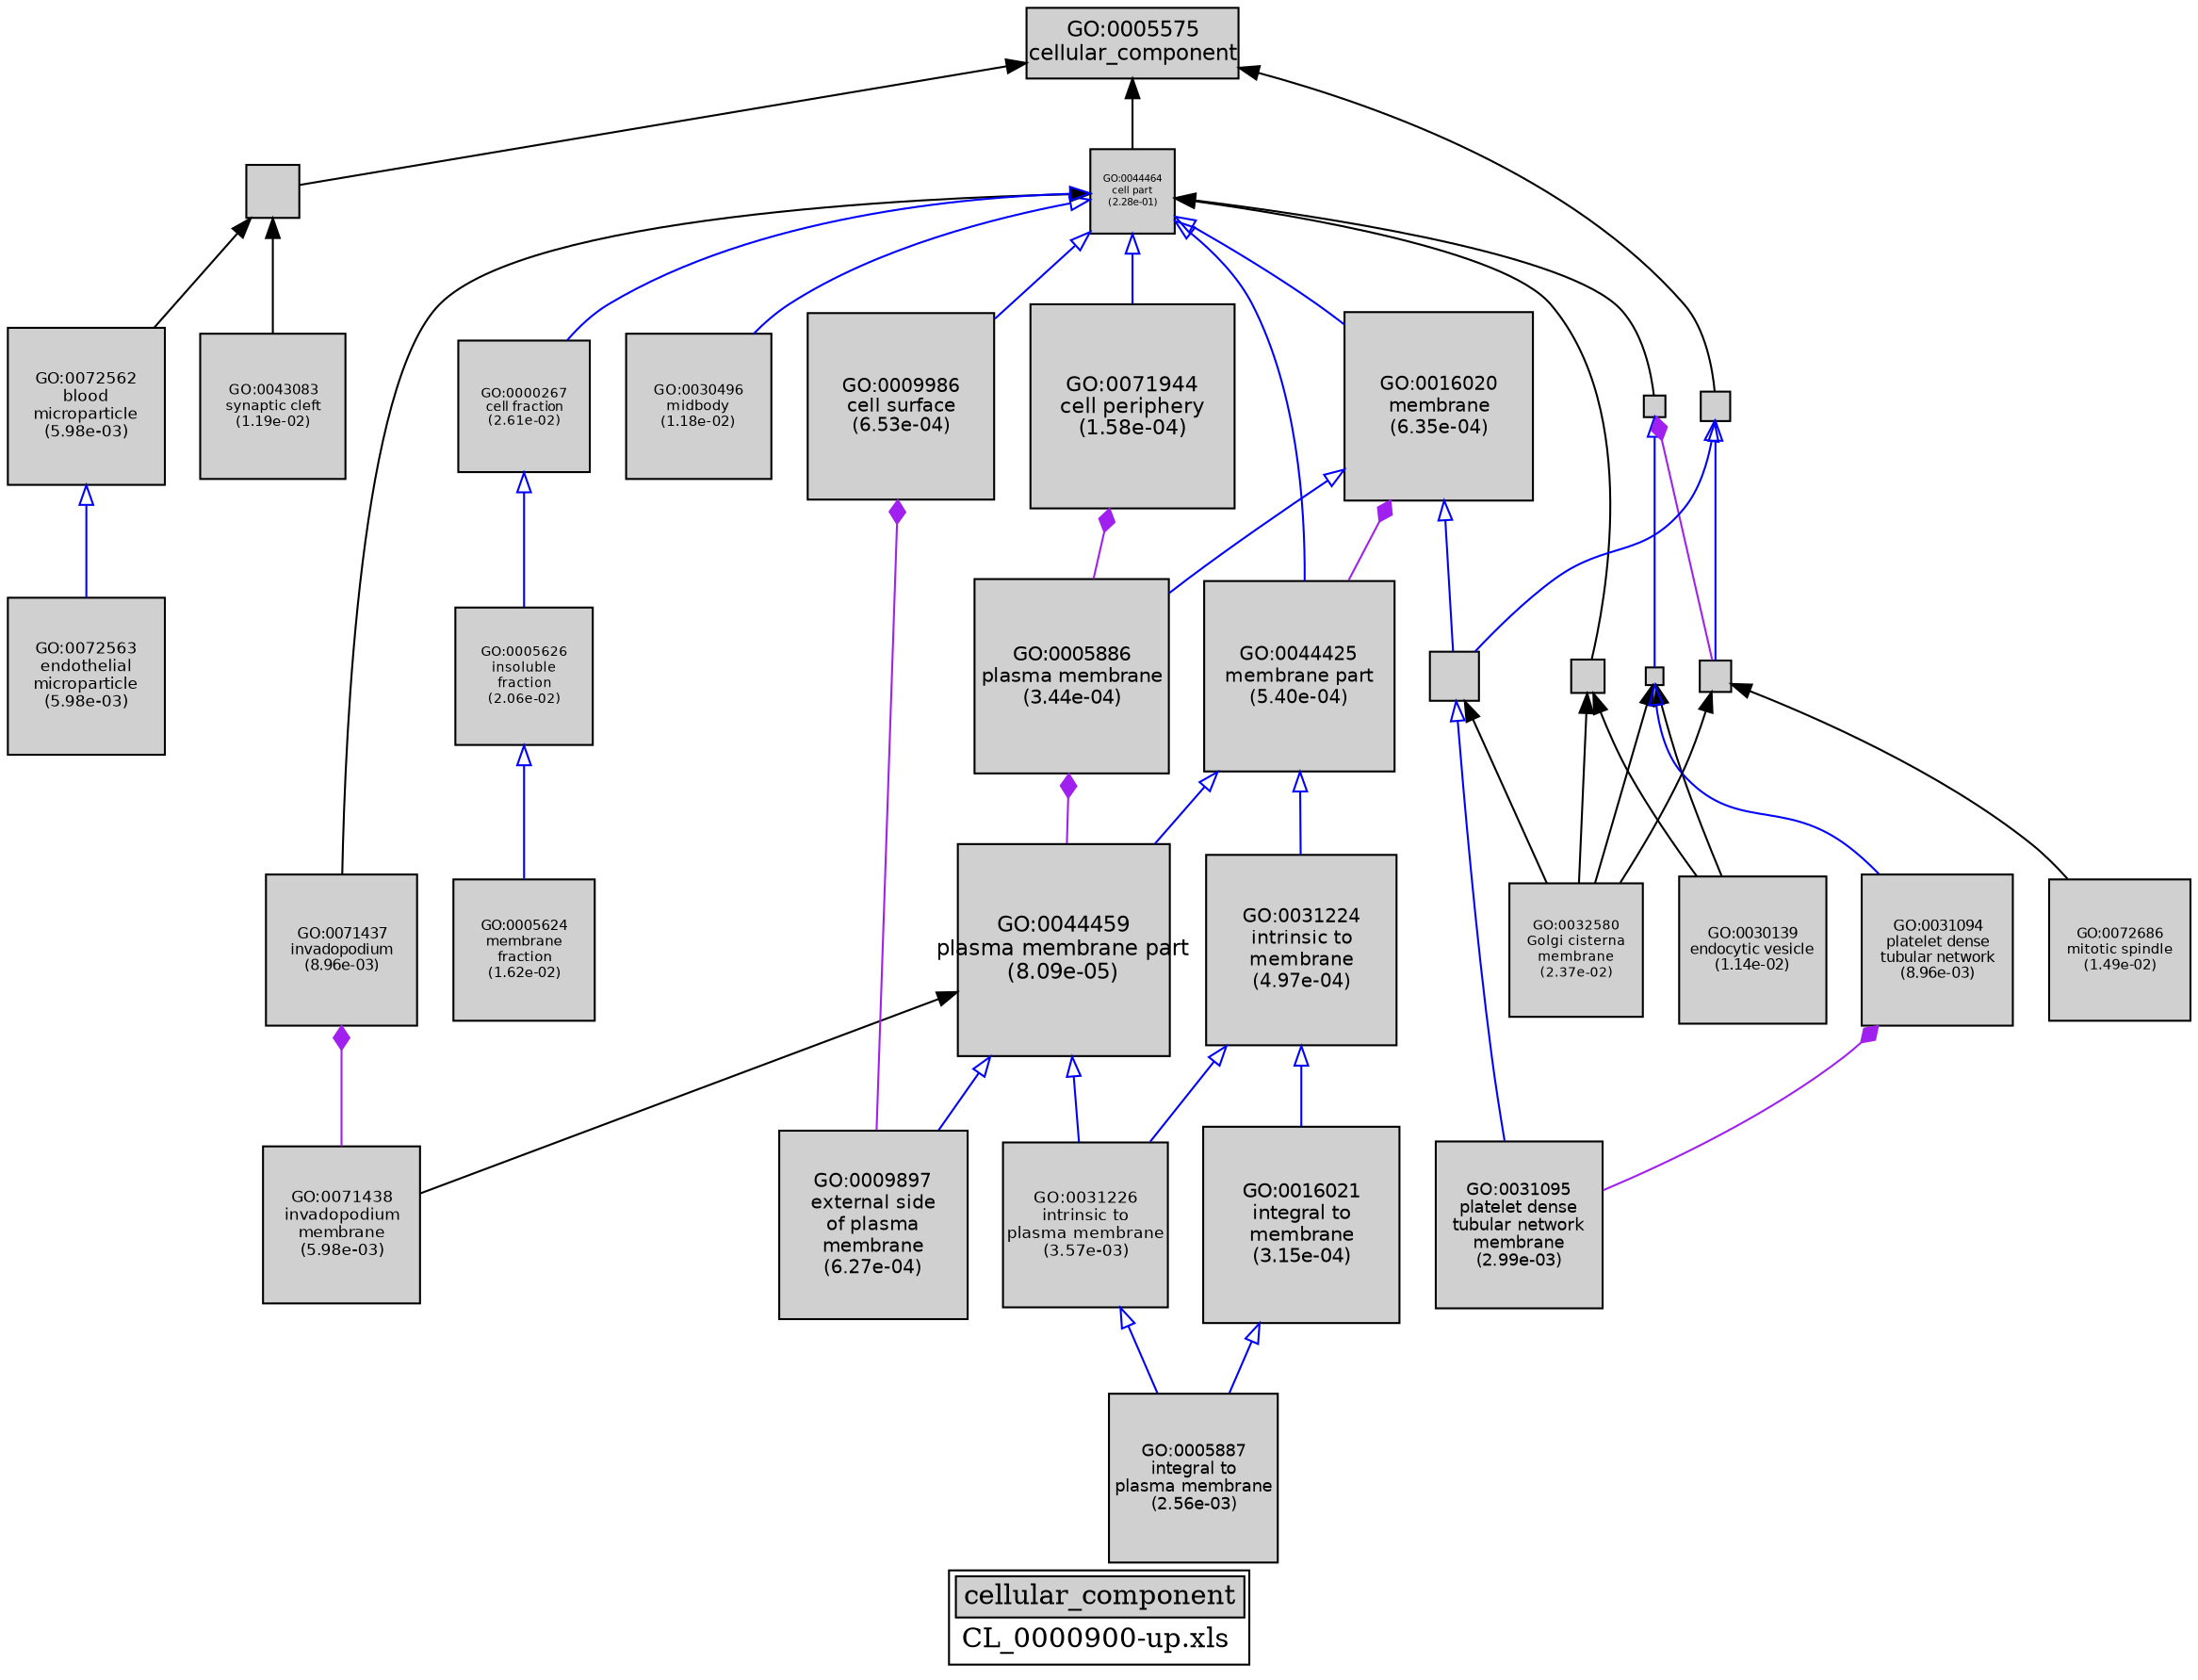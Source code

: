 digraph "cellular_component" {
graph [ bgcolor = "#FFFFFF", label = <<TABLE COLOR="black" BGCOLOR="white"><TR><TD COLSPAN="2" BGCOLOR="#D0D0D0"><FONT COLOR="black">cellular_component</FONT></TD></TR><TR><TD BORDER="0">CL_0000900-up.xls</TD></TR></TABLE>> ];
node [ fontname = "Helvetica" ];

subgraph "nodes" {

node [ style = "filled", fixedsize = "true", width = 1, shape = "box", fontsize = 9, fillcolor = "#D0D0D0", fontcolor = "black", color = "black" ];

"GO:0005624" [ URL = "#GO:0005624", label = <<TABLE BORDER="0"><TR><TD>GO:0005624<BR/>membrane<BR/>fraction<BR/>(1.62e-02)</TD></TR></TABLE>>, width = 0.994695686356, shape = "box", fontsize = 7.16180894176, height = 0.994695686356 ];
"GO:0031224" [ URL = "#GO:0031224", label = <<TABLE BORDER="0"><TR><TD>GO:0031224<BR/>intrinsic to<BR/>membrane<BR/>(4.97e-04)</TD></TR></TABLE>>, width = 1.34845551314, shape = "box", fontsize = 9.7088796946, height = 1.34845551314 ];
"GO:0072686" [ URL = "#GO:0072686", label = <<TABLE BORDER="0"><TR><TD>GO:0072686<BR/>mitotic spindle<BR/>(1.49e-02)</TD></TR></TABLE>>, width = 1.00513742211, shape = "box", fontsize = 7.23698943922, height = 1.00513742211 ];
"GO:0005887" [ URL = "#GO:0005887", label = <<TABLE BORDER="0"><TR><TD>GO:0005887<BR/>integral to<BR/>plasma membrane<BR/>(2.56e-03)</TD></TR></TABLE>>, width = 1.19536793489, shape = "box", fontsize = 8.60664913119, height = 1.19536793489 ];
"GO:0043229" [ URL = "#GO:0043229", label = "", width = 0.146579808008, shape = "box", height = 0.146579808008 ];
"GO:0043083" [ URL = "#GO:0043083", label = <<TABLE BORDER="0"><TR><TD>GO:0043083<BR/>synaptic cleft<BR/>(1.19e-02)</TD></TR></TABLE>>, width = 1.03101990026, shape = "box", fontsize = 7.42334328189, height = 1.03101990026 ];
"GO:0044459" [ URL = "#GO:0044459", label = <<TABLE BORDER="0"><TR><TD>GO:0044459<BR/>plasma membrane part<BR/>(8.09e-05)</TD></TR></TABLE>>, width = 1.5, shape = "box", fontsize = 10.8, height = 1.5 ];
"GO:0030496" [ URL = "#GO:0030496", label = <<TABLE BORDER="0"><TR><TD>GO:0030496<BR/>midbody<BR/>(1.18e-02)</TD></TR></TABLE>>, width = 1.03238961829, shape = "box", fontsize = 7.43320525169, height = 1.03238961829 ];
"GO:0031226" [ URL = "#GO:0031226", label = <<TABLE BORDER="0"><TR><TD>GO:0031226<BR/>intrinsic to<BR/>plasma membrane<BR/>(3.57e-03)</TD></TR></TABLE>>, width = 1.1617182615, shape = "box", fontsize = 8.36437148283, height = 1.1617182615 ];
"GO:0016021" [ URL = "#GO:0016021", label = <<TABLE BORDER="0"><TR><TD>GO:0016021<BR/>integral to<BR/>membrane<BR/>(3.15e-04)</TD></TR></TABLE>>, width = 1.38807803325, shape = "box", fontsize = 9.99416183941, height = 1.38807803325 ];
"GO:0071437" [ URL = "#GO:0071437", label = <<TABLE BORDER="0"><TR><TD>GO:0071437<BR/>invadopodium<BR/>(8.96e-03)</TD></TR></TABLE>>, width = 1.06350634665, shape = "box", fontsize = 7.65724569587, height = 1.06350634665 ];
"GO:0000267" [ URL = "#GO:0000267", label = <<TABLE BORDER="0"><TR><TD>GO:0000267<BR/>cell fraction<BR/>(2.61e-02)</TD></TR></TABLE>>, width = 0.936349348221, shape = "box", fontsize = 6.74171530719, height = 0.936349348221 ];
"GO:0005626" [ URL = "#GO:0005626", label = <<TABLE BORDER="0"><TR><TD>GO:0005626<BR/>insoluble<BR/>fraction<BR/>(2.06e-02)</TD></TR></TABLE>>, width = 0.965792134635, shape = "box", fontsize = 6.95370336937, height = 0.965792134635 ];
"GO:0044421" [ URL = "#GO:0044421", label = "", width = 0.37455936757, shape = "box", height = 0.37455936757 ];
"GO:0043231" [ URL = "#GO:0043231", label = "", width = 0.129304196423, shape = "box", height = 0.129304196423 ];
"GO:0009897" [ URL = "#GO:0009897", label = <<TABLE BORDER="0"><TR><TD>GO:0009897<BR/>external side<BR/>of plasma<BR/>membrane<BR/>(6.27e-04)</TD></TR></TABLE>>, width = 1.32789364716, shape = "box", fontsize = 9.56083425956, height = 1.32789364716 ];
"GO:0044464" [ URL = "#GO:0044464", label = <<TABLE BORDER="0"><TR><TD>GO:0044464<BR/>cell part<BR/>(2.28e-01)</TD></TR></TABLE>>, width = 0.600849481893, shape = "box", fontsize = 5.0, height = 0.600849481893 ];
"GO:0031090" [ URL = "#GO:0031090", label = "", width = 0.350156376276, shape = "box", height = 0.350156376276 ];
"GO:0009986" [ URL = "#GO:0009986", label = <<TABLE BORDER="0"><TR><TD>GO:0009986<BR/>cell surface<BR/>(6.53e-04)</TD></TR></TABLE>>, width = 1.32421226024, shape = "box", fontsize = 9.53432827375, height = 1.32421226024 ];
"GO:0030139" [ URL = "#GO:0030139", label = <<TABLE BORDER="0"><TR><TD>GO:0030139<BR/>endocytic vesicle<BR/>(1.14e-02)</TD></TR></TABLE>>, width = 1.03642837462, shape = "box", fontsize = 7.46228429726, height = 1.03642837462 ];
"GO:0044422" [ URL = "#GO:0044422", label = "", width = 0.209467142078, shape = "box", height = 0.209467142078 ];
"GO:0032580" [ URL = "#GO:0032580", label = <<TABLE BORDER="0"><TR><TD>GO:0032580<BR/>Golgi cisterna<BR/>membrane<BR/>(2.37e-02)</TD></TR></TABLE>>, width = 0.948477050842, shape = "box", fontsize = 6.82903476606, height = 0.948477050842 ];
"GO:0016020" [ URL = "#GO:0016020", label = <<TABLE BORDER="0"><TR><TD>GO:0016020<BR/>membrane<BR/>(6.35e-04)</TD></TR></TABLE>>, width = 1.32674761772, shape = "box", fontsize = 9.55258284761, height = 1.32674761772 ];
"GO:0072562" [ URL = "#GO:0072562", label = <<TABLE BORDER="0"><TR><TD>GO:0072562<BR/>blood<BR/>microparticle<BR/>(5.98e-03)</TD></TR></TABLE>>, width = 1.10774115781, shape = "box", fontsize = 7.97573633621, height = 1.10774115781 ];
"GO:0072563" [ URL = "#GO:0072563", label = <<TABLE BORDER="0"><TR><TD>GO:0072563<BR/>endothelial<BR/>microparticle<BR/>(5.98e-03)</TD></TR></TABLE>>, width = 1.10774115781, shape = "box", fontsize = 7.97573633621, height = 1.10774115781 ];
"GO:0005886" [ URL = "#GO:0005886", label = <<TABLE BORDER="0"><TR><TD>GO:0005886<BR/>plasma membrane<BR/>(3.44e-04)</TD></TR></TABLE>>, width = 1.38066156785, shape = "box", fontsize = 9.9407632885, height = 1.38066156785 ];
"GO:0071944" [ URL = "#GO:0071944", label = <<TABLE BORDER="0"><TR><TD>GO:0071944<BR/>cell periphery<BR/>(1.58e-04)</TD></TR></TABLE>>, width = 1.44598091633, shape = "box", fontsize = 10.4110625976, height = 1.44598091633 ];
"GO:0044425" [ URL = "#GO:0044425", label = <<TABLE BORDER="0"><TR><TD>GO:0044425<BR/>membrane part<BR/>(5.40e-04)</TD></TR></TABLE>>, width = 1.34113896484, shape = "box", fontsize = 9.65620054683, height = 1.34113896484 ];
"GO:0071438" [ URL = "#GO:0071438", label = <<TABLE BORDER="0"><TR><TD>GO:0071438<BR/>invadopodium<BR/>membrane<BR/>(5.98e-03)</TD></TR></TABLE>>, width = 1.10774115781, shape = "box", fontsize = 7.97573633621, height = 1.10774115781 ];
"GO:0044444" [ URL = "#GO:0044444", label = "", width = 0.242040614566, shape = "box", height = 0.242040614566 ];
"GO:0031094" [ URL = "#GO:0031094", label = <<TABLE BORDER="0"><TR><TD>GO:0031094<BR/>platelet dense<BR/>tubular network<BR/>(8.96e-03)</TD></TR></TABLE>>, width = 1.06350634665, shape = "box", fontsize = 7.65724569587, height = 1.06350634665 ];
"GO:0031095" [ URL = "#GO:0031095", label = <<TABLE BORDER="0"><TR><TD>GO:0031095<BR/>platelet dense<BR/>tubular network<BR/>membrane<BR/>(2.99e-03)</TD></TR></TABLE>>, width = 1.17963010048, shape = "box", fontsize = 8.49333672348, height = 1.17963010048 ];
"GO:0005575" [ URL = "#GO:0005575", label = <<TABLE BORDER="0"><TR><TD>GO:0005575<BR/>cellular_component</TD></TR></TABLE>>, width = 1.5, shape = "box", fontsize = 10.8 ];
"GO:0044446" [ URL = "#GO:0044446", label = "", width = 0.220645266616, shape = "box", height = 0.220645266616 ];
}
subgraph "edges" {


edge [ dir = "back", weight = 1 ];
subgraph "regulates" {


edge [ color = "cyan", arrowtail = "none" ];
subgraph "positive" {


edge [ color = "green", arrowtail = "vee" ];
}
subgraph "negative" {


edge [ color = "red", arrowtail = "tee" ];
}
}
subgraph "part_of" {


edge [ color = "purple", arrowtail = "diamond", weight = 2.5 ];
"GO:0071944" -> "GO:0005886";
"GO:0016020" -> "GO:0044425";
"GO:0031094" -> "GO:0031095";
"GO:0005886" -> "GO:0044459";
"GO:0071437" -> "GO:0071438";
"GO:0009986" -> "GO:0009897";
"GO:0043229" -> "GO:0044446";
}
subgraph "is_a" {


edge [ color = "blue", arrowtail = "empty", weight = 5.0 ];
"GO:0044464" -> "GO:0071944";
"GO:0016020" -> "GO:0005886";
"GO:0044422" -> "GO:0031090";
"GO:0044464" -> "GO:0030496";
"GO:0044464" -> "GO:0044425";
"GO:0043231" -> "GO:0031094";
"GO:0031090" -> "GO:0031095";
"GO:0005626" -> "GO:0005624";
"GO:0044422" -> "GO:0044446";
"GO:0044459" -> "GO:0009897";
"GO:0044464" -> "GO:0009986";
"GO:0031224" -> "GO:0031226";
"GO:0043229" -> "GO:0043231";
"GO:0044464" -> "GO:0016020";
"GO:0072562" -> "GO:0072563";
"GO:0031226" -> "GO:0005887";
"GO:0031224" -> "GO:0016021";
"GO:0044459" -> "GO:0031226";
"GO:0044425" -> "GO:0044459";
"GO:0044464" -> "GO:0000267";
"GO:0044425" -> "GO:0031224";
"GO:0000267" -> "GO:0005626";
"GO:0016021" -> "GO:0005887";
"GO:0016020" -> "GO:0031090";
}
"GO:0031090" -> "GO:0032580";
"GO:0044444" -> "GO:0032580";
"GO:0044444" -> "GO:0030139";
"GO:0044464" -> "GO:0043229";
"GO:0044446" -> "GO:0072686";
"GO:0005575" -> "GO:0044422";
"GO:0044459" -> "GO:0071438";
"GO:0044464" -> "GO:0044444";
"GO:0044421" -> "GO:0043083";
"GO:0044464" -> "GO:0071437";
"GO:0005575" -> "GO:0044421";
"GO:0005575" -> "GO:0044464";
"GO:0044446" -> "GO:0032580";
"GO:0043231" -> "GO:0032580";
"GO:0043231" -> "GO:0030139";
"GO:0044421" -> "GO:0072562";
}
}
